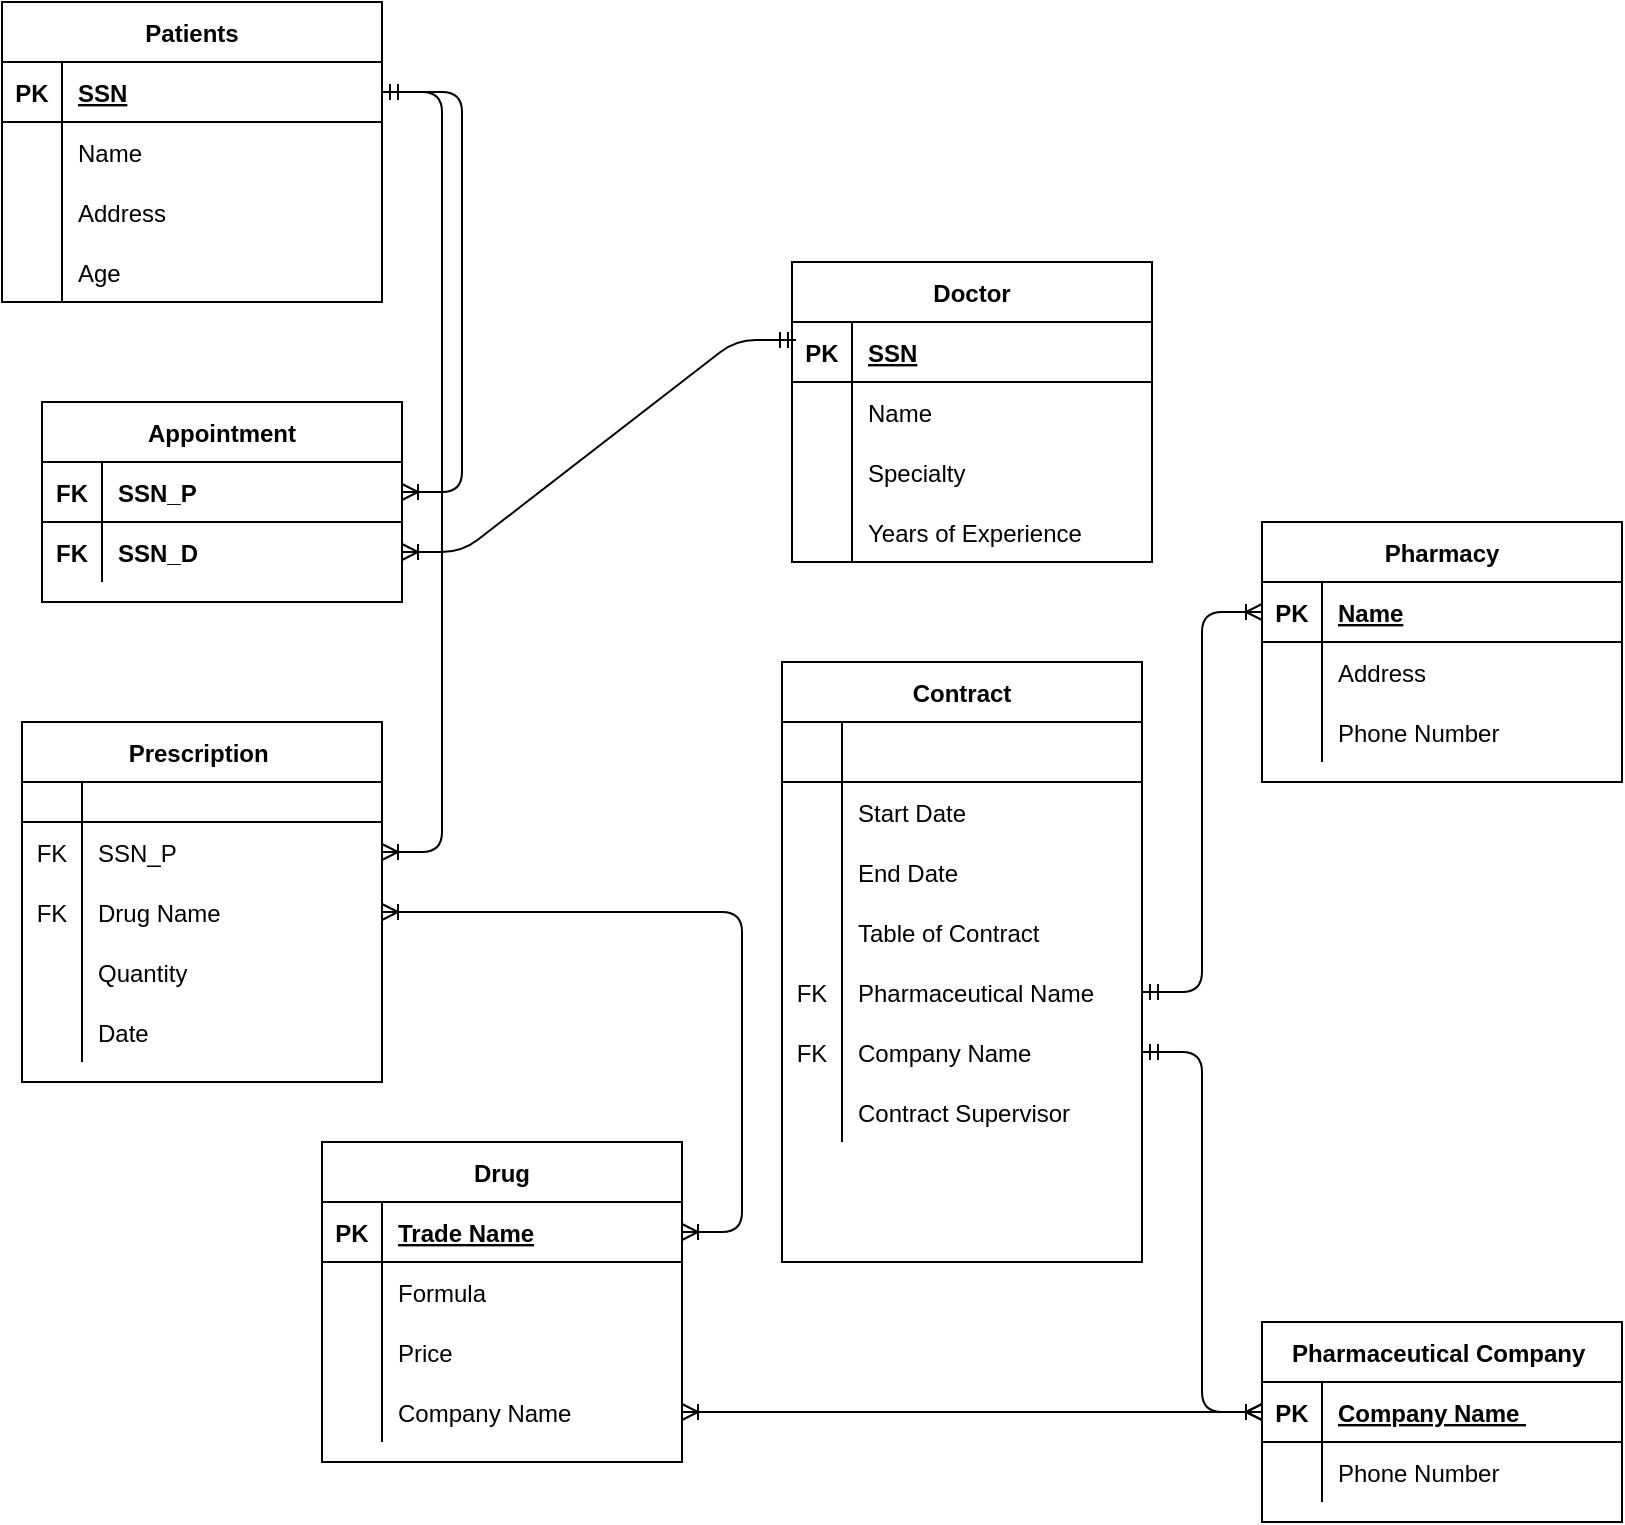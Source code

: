 <mxfile version="14.2.7" type="device"><diagram id="gwTg5J6-Ce082idVBwBq" name="Page-1"><mxGraphModel dx="1240" dy="703" grid="1" gridSize="10" guides="1" tooltips="1" connect="1" arrows="1" fold="1" page="1" pageScale="1" pageWidth="850" pageHeight="1100" math="0" shadow="0"><root><mxCell id="0"/><mxCell id="1" parent="0"/><mxCell id="zjLK5T6dRfCfjN8i1QtY-1" value="Doctor" style="shape=table;startSize=30;container=1;collapsible=1;childLayout=tableLayout;fixedRows=1;rowLines=0;fontStyle=1;align=center;resizeLast=1;" parent="1" vertex="1"><mxGeometry x="425" y="210" width="180" height="150" as="geometry"/></mxCell><mxCell id="zjLK5T6dRfCfjN8i1QtY-2" value="" style="shape=partialRectangle;collapsible=0;dropTarget=0;pointerEvents=0;fillColor=none;top=0;left=0;bottom=1;right=0;points=[[0,0.5],[1,0.5]];portConstraint=eastwest;" parent="zjLK5T6dRfCfjN8i1QtY-1" vertex="1"><mxGeometry y="30" width="180" height="30" as="geometry"/></mxCell><mxCell id="zjLK5T6dRfCfjN8i1QtY-3" value="PK" style="shape=partialRectangle;connectable=0;fillColor=none;top=0;left=0;bottom=0;right=0;fontStyle=1;overflow=hidden;" parent="zjLK5T6dRfCfjN8i1QtY-2" vertex="1"><mxGeometry width="30" height="30" as="geometry"/></mxCell><mxCell id="zjLK5T6dRfCfjN8i1QtY-4" value="SSN" style="shape=partialRectangle;connectable=0;fillColor=none;top=0;left=0;bottom=0;right=0;align=left;spacingLeft=6;fontStyle=5;overflow=hidden;" parent="zjLK5T6dRfCfjN8i1QtY-2" vertex="1"><mxGeometry x="30" width="150" height="30" as="geometry"/></mxCell><mxCell id="zjLK5T6dRfCfjN8i1QtY-5" value="" style="shape=partialRectangle;collapsible=0;dropTarget=0;pointerEvents=0;fillColor=none;top=0;left=0;bottom=0;right=0;points=[[0,0.5],[1,0.5]];portConstraint=eastwest;" parent="zjLK5T6dRfCfjN8i1QtY-1" vertex="1"><mxGeometry y="60" width="180" height="30" as="geometry"/></mxCell><mxCell id="zjLK5T6dRfCfjN8i1QtY-6" value="" style="shape=partialRectangle;connectable=0;fillColor=none;top=0;left=0;bottom=0;right=0;editable=1;overflow=hidden;" parent="zjLK5T6dRfCfjN8i1QtY-5" vertex="1"><mxGeometry width="30" height="30" as="geometry"/></mxCell><mxCell id="zjLK5T6dRfCfjN8i1QtY-7" value="Name" style="shape=partialRectangle;connectable=0;fillColor=none;top=0;left=0;bottom=0;right=0;align=left;spacingLeft=6;overflow=hidden;" parent="zjLK5T6dRfCfjN8i1QtY-5" vertex="1"><mxGeometry x="30" width="150" height="30" as="geometry"/></mxCell><mxCell id="zjLK5T6dRfCfjN8i1QtY-11" value="" style="shape=partialRectangle;collapsible=0;dropTarget=0;pointerEvents=0;fillColor=none;top=0;left=0;bottom=0;right=0;points=[[0,0.5],[1,0.5]];portConstraint=eastwest;" parent="zjLK5T6dRfCfjN8i1QtY-1" vertex="1"><mxGeometry y="90" width="180" height="30" as="geometry"/></mxCell><mxCell id="zjLK5T6dRfCfjN8i1QtY-12" value="" style="shape=partialRectangle;connectable=0;fillColor=none;top=0;left=0;bottom=0;right=0;editable=1;overflow=hidden;" parent="zjLK5T6dRfCfjN8i1QtY-11" vertex="1"><mxGeometry width="30" height="30" as="geometry"/></mxCell><mxCell id="zjLK5T6dRfCfjN8i1QtY-13" value="Specialty " style="shape=partialRectangle;connectable=0;fillColor=none;top=0;left=0;bottom=0;right=0;align=left;spacingLeft=6;overflow=hidden;" parent="zjLK5T6dRfCfjN8i1QtY-11" vertex="1"><mxGeometry x="30" width="150" height="30" as="geometry"/></mxCell><mxCell id="1z6zgESLQEXMhdJZDbvS-20" value="" style="shape=partialRectangle;collapsible=0;dropTarget=0;pointerEvents=0;fillColor=none;top=0;left=0;bottom=0;right=0;points=[[0,0.5],[1,0.5]];portConstraint=eastwest;" vertex="1" parent="zjLK5T6dRfCfjN8i1QtY-1"><mxGeometry y="120" width="180" height="30" as="geometry"/></mxCell><mxCell id="1z6zgESLQEXMhdJZDbvS-21" value="" style="shape=partialRectangle;connectable=0;fillColor=none;top=0;left=0;bottom=0;right=0;editable=1;overflow=hidden;" vertex="1" parent="1z6zgESLQEXMhdJZDbvS-20"><mxGeometry width="30" height="30" as="geometry"/></mxCell><mxCell id="1z6zgESLQEXMhdJZDbvS-22" value="Years of Experience" style="shape=partialRectangle;connectable=0;fillColor=none;top=0;left=0;bottom=0;right=0;align=left;spacingLeft=6;overflow=hidden;" vertex="1" parent="1z6zgESLQEXMhdJZDbvS-20"><mxGeometry x="30" width="150" height="30" as="geometry"/></mxCell><mxCell id="zjLK5T6dRfCfjN8i1QtY-27" value="Patients" style="shape=table;startSize=30;container=1;collapsible=1;childLayout=tableLayout;fixedRows=1;rowLines=0;fontStyle=1;align=center;resizeLast=1;" parent="1" vertex="1"><mxGeometry x="30" y="80" width="190" height="150" as="geometry"/></mxCell><mxCell id="zjLK5T6dRfCfjN8i1QtY-28" value="" style="shape=partialRectangle;collapsible=0;dropTarget=0;pointerEvents=0;fillColor=none;top=0;left=0;bottom=1;right=0;points=[[0,0.5],[1,0.5]];portConstraint=eastwest;" parent="zjLK5T6dRfCfjN8i1QtY-27" vertex="1"><mxGeometry y="30" width="190" height="30" as="geometry"/></mxCell><mxCell id="zjLK5T6dRfCfjN8i1QtY-29" value="PK" style="shape=partialRectangle;connectable=0;fillColor=none;top=0;left=0;bottom=0;right=0;fontStyle=1;overflow=hidden;" parent="zjLK5T6dRfCfjN8i1QtY-28" vertex="1"><mxGeometry width="30" height="30" as="geometry"/></mxCell><mxCell id="zjLK5T6dRfCfjN8i1QtY-30" value="SSN" style="shape=partialRectangle;connectable=0;fillColor=none;top=0;left=0;bottom=0;right=0;align=left;spacingLeft=6;fontStyle=5;overflow=hidden;" parent="zjLK5T6dRfCfjN8i1QtY-28" vertex="1"><mxGeometry x="30" width="160" height="30" as="geometry"/></mxCell><mxCell id="zjLK5T6dRfCfjN8i1QtY-31" value="" style="shape=partialRectangle;collapsible=0;dropTarget=0;pointerEvents=0;fillColor=none;top=0;left=0;bottom=0;right=0;points=[[0,0.5],[1,0.5]];portConstraint=eastwest;" parent="zjLK5T6dRfCfjN8i1QtY-27" vertex="1"><mxGeometry y="60" width="190" height="30" as="geometry"/></mxCell><mxCell id="zjLK5T6dRfCfjN8i1QtY-32" value="" style="shape=partialRectangle;connectable=0;fillColor=none;top=0;left=0;bottom=0;right=0;editable=1;overflow=hidden;" parent="zjLK5T6dRfCfjN8i1QtY-31" vertex="1"><mxGeometry width="30" height="30" as="geometry"/></mxCell><mxCell id="zjLK5T6dRfCfjN8i1QtY-33" value="Name" style="shape=partialRectangle;connectable=0;fillColor=none;top=0;left=0;bottom=0;right=0;align=left;spacingLeft=6;overflow=hidden;" parent="zjLK5T6dRfCfjN8i1QtY-31" vertex="1"><mxGeometry x="30" width="160" height="30" as="geometry"/></mxCell><mxCell id="zjLK5T6dRfCfjN8i1QtY-37" value="" style="shape=partialRectangle;collapsible=0;dropTarget=0;pointerEvents=0;fillColor=none;top=0;left=0;bottom=0;right=0;points=[[0,0.5],[1,0.5]];portConstraint=eastwest;" parent="zjLK5T6dRfCfjN8i1QtY-27" vertex="1"><mxGeometry y="90" width="190" height="30" as="geometry"/></mxCell><mxCell id="zjLK5T6dRfCfjN8i1QtY-38" value="" style="shape=partialRectangle;connectable=0;fillColor=none;top=0;left=0;bottom=0;right=0;editable=1;overflow=hidden;" parent="zjLK5T6dRfCfjN8i1QtY-37" vertex="1"><mxGeometry width="30" height="30" as="geometry"/></mxCell><mxCell id="zjLK5T6dRfCfjN8i1QtY-39" value="Address" style="shape=partialRectangle;connectable=0;fillColor=none;top=0;left=0;bottom=0;right=0;align=left;spacingLeft=6;overflow=hidden;" parent="zjLK5T6dRfCfjN8i1QtY-37" vertex="1"><mxGeometry x="30" width="160" height="30" as="geometry"/></mxCell><mxCell id="1z6zgESLQEXMhdJZDbvS-17" value="" style="shape=partialRectangle;collapsible=0;dropTarget=0;pointerEvents=0;fillColor=none;top=0;left=0;bottom=0;right=0;points=[[0,0.5],[1,0.5]];portConstraint=eastwest;" vertex="1" parent="zjLK5T6dRfCfjN8i1QtY-27"><mxGeometry y="120" width="190" height="30" as="geometry"/></mxCell><mxCell id="1z6zgESLQEXMhdJZDbvS-18" value="" style="shape=partialRectangle;connectable=0;fillColor=none;top=0;left=0;bottom=0;right=0;editable=1;overflow=hidden;" vertex="1" parent="1z6zgESLQEXMhdJZDbvS-17"><mxGeometry width="30" height="30" as="geometry"/></mxCell><mxCell id="1z6zgESLQEXMhdJZDbvS-19" value="Age" style="shape=partialRectangle;connectable=0;fillColor=none;top=0;left=0;bottom=0;right=0;align=left;spacingLeft=6;overflow=hidden;" vertex="1" parent="1z6zgESLQEXMhdJZDbvS-17"><mxGeometry x="30" width="160" height="30" as="geometry"/></mxCell><mxCell id="1z6zgESLQEXMhdJZDbvS-23" value="Pharmaceutical Company " style="shape=table;startSize=30;container=1;collapsible=1;childLayout=tableLayout;fixedRows=1;rowLines=0;fontStyle=1;align=center;resizeLast=1;" vertex="1" parent="1"><mxGeometry x="660" y="740" width="180" height="100" as="geometry"/></mxCell><mxCell id="1z6zgESLQEXMhdJZDbvS-24" value="" style="shape=partialRectangle;collapsible=0;dropTarget=0;pointerEvents=0;fillColor=none;top=0;left=0;bottom=1;right=0;points=[[0,0.5],[1,0.5]];portConstraint=eastwest;" vertex="1" parent="1z6zgESLQEXMhdJZDbvS-23"><mxGeometry y="30" width="180" height="30" as="geometry"/></mxCell><mxCell id="1z6zgESLQEXMhdJZDbvS-25" value="PK" style="shape=partialRectangle;connectable=0;fillColor=none;top=0;left=0;bottom=0;right=0;fontStyle=1;overflow=hidden;" vertex="1" parent="1z6zgESLQEXMhdJZDbvS-24"><mxGeometry width="30" height="30" as="geometry"/></mxCell><mxCell id="1z6zgESLQEXMhdJZDbvS-26" value="Company Name " style="shape=partialRectangle;connectable=0;fillColor=none;top=0;left=0;bottom=0;right=0;align=left;spacingLeft=6;fontStyle=5;overflow=hidden;" vertex="1" parent="1z6zgESLQEXMhdJZDbvS-24"><mxGeometry x="30" width="150" height="30" as="geometry"/></mxCell><mxCell id="1z6zgESLQEXMhdJZDbvS-30" value="" style="shape=partialRectangle;collapsible=0;dropTarget=0;pointerEvents=0;fillColor=none;top=0;left=0;bottom=0;right=0;points=[[0,0.5],[1,0.5]];portConstraint=eastwest;" vertex="1" parent="1z6zgESLQEXMhdJZDbvS-23"><mxGeometry y="60" width="180" height="30" as="geometry"/></mxCell><mxCell id="1z6zgESLQEXMhdJZDbvS-31" value="" style="shape=partialRectangle;connectable=0;fillColor=none;top=0;left=0;bottom=0;right=0;editable=1;overflow=hidden;" vertex="1" parent="1z6zgESLQEXMhdJZDbvS-30"><mxGeometry width="30" height="30" as="geometry"/></mxCell><mxCell id="1z6zgESLQEXMhdJZDbvS-32" value="Phone Number" style="shape=partialRectangle;connectable=0;fillColor=none;top=0;left=0;bottom=0;right=0;align=left;spacingLeft=6;overflow=hidden;" vertex="1" parent="1z6zgESLQEXMhdJZDbvS-30"><mxGeometry x="30" width="150" height="30" as="geometry"/></mxCell><mxCell id="1z6zgESLQEXMhdJZDbvS-36" value="Drug" style="shape=table;startSize=30;container=1;collapsible=1;childLayout=tableLayout;fixedRows=1;rowLines=0;fontStyle=1;align=center;resizeLast=1;" vertex="1" parent="1"><mxGeometry x="190" y="650" width="180" height="160" as="geometry"/></mxCell><mxCell id="1z6zgESLQEXMhdJZDbvS-37" value="" style="shape=partialRectangle;collapsible=0;dropTarget=0;pointerEvents=0;fillColor=none;top=0;left=0;bottom=1;right=0;points=[[0,0.5],[1,0.5]];portConstraint=eastwest;" vertex="1" parent="1z6zgESLQEXMhdJZDbvS-36"><mxGeometry y="30" width="180" height="30" as="geometry"/></mxCell><mxCell id="1z6zgESLQEXMhdJZDbvS-38" value="PK" style="shape=partialRectangle;connectable=0;fillColor=none;top=0;left=0;bottom=0;right=0;fontStyle=1;overflow=hidden;" vertex="1" parent="1z6zgESLQEXMhdJZDbvS-37"><mxGeometry width="30" height="30" as="geometry"/></mxCell><mxCell id="1z6zgESLQEXMhdJZDbvS-39" value="Trade Name" style="shape=partialRectangle;connectable=0;fillColor=none;top=0;left=0;bottom=0;right=0;align=left;spacingLeft=6;fontStyle=5;overflow=hidden;" vertex="1" parent="1z6zgESLQEXMhdJZDbvS-37"><mxGeometry x="30" width="150" height="30" as="geometry"/></mxCell><mxCell id="1z6zgESLQEXMhdJZDbvS-40" value="" style="shape=partialRectangle;collapsible=0;dropTarget=0;pointerEvents=0;fillColor=none;top=0;left=0;bottom=0;right=0;points=[[0,0.5],[1,0.5]];portConstraint=eastwest;" vertex="1" parent="1z6zgESLQEXMhdJZDbvS-36"><mxGeometry y="60" width="180" height="30" as="geometry"/></mxCell><mxCell id="1z6zgESLQEXMhdJZDbvS-41" value="" style="shape=partialRectangle;connectable=0;fillColor=none;top=0;left=0;bottom=0;right=0;editable=1;overflow=hidden;" vertex="1" parent="1z6zgESLQEXMhdJZDbvS-40"><mxGeometry width="30" height="30" as="geometry"/></mxCell><mxCell id="1z6zgESLQEXMhdJZDbvS-42" value="Formula" style="shape=partialRectangle;connectable=0;fillColor=none;top=0;left=0;bottom=0;right=0;align=left;spacingLeft=6;overflow=hidden;" vertex="1" parent="1z6zgESLQEXMhdJZDbvS-40"><mxGeometry x="30" width="150" height="30" as="geometry"/></mxCell><mxCell id="1z6zgESLQEXMhdJZDbvS-43" value="" style="shape=partialRectangle;collapsible=0;dropTarget=0;pointerEvents=0;fillColor=none;top=0;left=0;bottom=0;right=0;points=[[0,0.5],[1,0.5]];portConstraint=eastwest;" vertex="1" parent="1z6zgESLQEXMhdJZDbvS-36"><mxGeometry y="90" width="180" height="30" as="geometry"/></mxCell><mxCell id="1z6zgESLQEXMhdJZDbvS-44" value="" style="shape=partialRectangle;connectable=0;fillColor=none;top=0;left=0;bottom=0;right=0;editable=1;overflow=hidden;" vertex="1" parent="1z6zgESLQEXMhdJZDbvS-43"><mxGeometry width="30" height="30" as="geometry"/></mxCell><mxCell id="1z6zgESLQEXMhdJZDbvS-45" value="Price" style="shape=partialRectangle;connectable=0;fillColor=none;top=0;left=0;bottom=0;right=0;align=left;spacingLeft=6;overflow=hidden;" vertex="1" parent="1z6zgESLQEXMhdJZDbvS-43"><mxGeometry x="30" width="150" height="30" as="geometry"/></mxCell><mxCell id="1z6zgESLQEXMhdJZDbvS-46" value="" style="shape=partialRectangle;collapsible=0;dropTarget=0;pointerEvents=0;fillColor=none;top=0;left=0;bottom=0;right=0;points=[[0,0.5],[1,0.5]];portConstraint=eastwest;" vertex="1" parent="1z6zgESLQEXMhdJZDbvS-36"><mxGeometry y="120" width="180" height="30" as="geometry"/></mxCell><mxCell id="1z6zgESLQEXMhdJZDbvS-47" value="" style="shape=partialRectangle;connectable=0;fillColor=none;top=0;left=0;bottom=0;right=0;editable=1;overflow=hidden;" vertex="1" parent="1z6zgESLQEXMhdJZDbvS-46"><mxGeometry width="30" height="30" as="geometry"/></mxCell><mxCell id="1z6zgESLQEXMhdJZDbvS-48" value="Company Name" style="shape=partialRectangle;connectable=0;fillColor=none;top=0;left=0;bottom=0;right=0;align=left;spacingLeft=6;overflow=hidden;" vertex="1" parent="1z6zgESLQEXMhdJZDbvS-46"><mxGeometry x="30" width="150" height="30" as="geometry"/></mxCell><mxCell id="1z6zgESLQEXMhdJZDbvS-49" value="Pharmacy" style="shape=table;startSize=30;container=1;collapsible=1;childLayout=tableLayout;fixedRows=1;rowLines=0;fontStyle=1;align=center;resizeLast=1;" vertex="1" parent="1"><mxGeometry x="660" y="340" width="180" height="130" as="geometry"/></mxCell><mxCell id="1z6zgESLQEXMhdJZDbvS-50" value="" style="shape=partialRectangle;collapsible=0;dropTarget=0;pointerEvents=0;fillColor=none;top=0;left=0;bottom=1;right=0;points=[[0,0.5],[1,0.5]];portConstraint=eastwest;" vertex="1" parent="1z6zgESLQEXMhdJZDbvS-49"><mxGeometry y="30" width="180" height="30" as="geometry"/></mxCell><mxCell id="1z6zgESLQEXMhdJZDbvS-51" value="PK" style="shape=partialRectangle;connectable=0;fillColor=none;top=0;left=0;bottom=0;right=0;fontStyle=1;overflow=hidden;" vertex="1" parent="1z6zgESLQEXMhdJZDbvS-50"><mxGeometry width="30" height="30" as="geometry"/></mxCell><mxCell id="1z6zgESLQEXMhdJZDbvS-52" value="Name" style="shape=partialRectangle;connectable=0;fillColor=none;top=0;left=0;bottom=0;right=0;align=left;spacingLeft=6;fontStyle=5;overflow=hidden;" vertex="1" parent="1z6zgESLQEXMhdJZDbvS-50"><mxGeometry x="30" width="150" height="30" as="geometry"/></mxCell><mxCell id="1z6zgESLQEXMhdJZDbvS-53" value="" style="shape=partialRectangle;collapsible=0;dropTarget=0;pointerEvents=0;fillColor=none;top=0;left=0;bottom=0;right=0;points=[[0,0.5],[1,0.5]];portConstraint=eastwest;" vertex="1" parent="1z6zgESLQEXMhdJZDbvS-49"><mxGeometry y="60" width="180" height="30" as="geometry"/></mxCell><mxCell id="1z6zgESLQEXMhdJZDbvS-54" value="" style="shape=partialRectangle;connectable=0;fillColor=none;top=0;left=0;bottom=0;right=0;editable=1;overflow=hidden;" vertex="1" parent="1z6zgESLQEXMhdJZDbvS-53"><mxGeometry width="30" height="30" as="geometry"/></mxCell><mxCell id="1z6zgESLQEXMhdJZDbvS-55" value="Address" style="shape=partialRectangle;connectable=0;fillColor=none;top=0;left=0;bottom=0;right=0;align=left;spacingLeft=6;overflow=hidden;" vertex="1" parent="1z6zgESLQEXMhdJZDbvS-53"><mxGeometry x="30" width="150" height="30" as="geometry"/></mxCell><mxCell id="1z6zgESLQEXMhdJZDbvS-56" value="" style="shape=partialRectangle;collapsible=0;dropTarget=0;pointerEvents=0;fillColor=none;top=0;left=0;bottom=0;right=0;points=[[0,0.5],[1,0.5]];portConstraint=eastwest;" vertex="1" parent="1z6zgESLQEXMhdJZDbvS-49"><mxGeometry y="90" width="180" height="30" as="geometry"/></mxCell><mxCell id="1z6zgESLQEXMhdJZDbvS-57" value="" style="shape=partialRectangle;connectable=0;fillColor=none;top=0;left=0;bottom=0;right=0;editable=1;overflow=hidden;" vertex="1" parent="1z6zgESLQEXMhdJZDbvS-56"><mxGeometry width="30" height="30" as="geometry"/></mxCell><mxCell id="1z6zgESLQEXMhdJZDbvS-58" value="Phone Number" style="shape=partialRectangle;connectable=0;fillColor=none;top=0;left=0;bottom=0;right=0;align=left;spacingLeft=6;overflow=hidden;" vertex="1" parent="1z6zgESLQEXMhdJZDbvS-56"><mxGeometry x="30" width="150" height="30" as="geometry"/></mxCell><mxCell id="1z6zgESLQEXMhdJZDbvS-62" value="Appointment" style="shape=table;startSize=30;container=1;collapsible=1;childLayout=tableLayout;fixedRows=1;rowLines=0;fontStyle=1;align=center;resizeLast=1;" vertex="1" parent="1"><mxGeometry x="50" y="280" width="180" height="100" as="geometry"/></mxCell><mxCell id="1z6zgESLQEXMhdJZDbvS-63" value="" style="shape=partialRectangle;collapsible=0;dropTarget=0;pointerEvents=0;fillColor=none;top=0;left=0;bottom=1;right=0;points=[[0,0.5],[1,0.5]];portConstraint=eastwest;" vertex="1" parent="1z6zgESLQEXMhdJZDbvS-62"><mxGeometry y="30" width="180" height="30" as="geometry"/></mxCell><mxCell id="1z6zgESLQEXMhdJZDbvS-64" value="FK" style="shape=partialRectangle;connectable=0;fillColor=none;top=0;left=0;bottom=0;right=0;fontStyle=1;overflow=hidden;" vertex="1" parent="1z6zgESLQEXMhdJZDbvS-63"><mxGeometry width="30" height="30" as="geometry"/></mxCell><mxCell id="1z6zgESLQEXMhdJZDbvS-65" value="SSN_P" style="shape=partialRectangle;connectable=0;fillColor=none;top=0;left=0;bottom=0;right=0;align=left;spacingLeft=6;fontStyle=1;overflow=hidden;" vertex="1" parent="1z6zgESLQEXMhdJZDbvS-63"><mxGeometry x="30" width="150" height="30" as="geometry"/></mxCell><mxCell id="1z6zgESLQEXMhdJZDbvS-66" value="" style="shape=partialRectangle;collapsible=0;dropTarget=0;pointerEvents=0;fillColor=none;top=0;left=0;bottom=0;right=0;points=[[0,0.5],[1,0.5]];portConstraint=eastwest;" vertex="1" parent="1z6zgESLQEXMhdJZDbvS-62"><mxGeometry y="60" width="180" height="30" as="geometry"/></mxCell><mxCell id="1z6zgESLQEXMhdJZDbvS-67" value="FK" style="shape=partialRectangle;connectable=0;fillColor=none;top=0;left=0;bottom=0;right=0;editable=1;overflow=hidden;fontStyle=1" vertex="1" parent="1z6zgESLQEXMhdJZDbvS-66"><mxGeometry width="30" height="30" as="geometry"/></mxCell><mxCell id="1z6zgESLQEXMhdJZDbvS-68" value="SSN_D" style="shape=partialRectangle;connectable=0;fillColor=none;top=0;left=0;bottom=0;right=0;align=left;spacingLeft=6;overflow=hidden;fontStyle=1" vertex="1" parent="1z6zgESLQEXMhdJZDbvS-66"><mxGeometry x="30" width="150" height="30" as="geometry"/></mxCell><mxCell id="1z6zgESLQEXMhdJZDbvS-75" value="" style="edgeStyle=entityRelationEdgeStyle;fontSize=12;html=1;endArrow=ERoneToMany;startArrow=ERmandOne;" edge="1" parent="1" source="zjLK5T6dRfCfjN8i1QtY-28" target="1z6zgESLQEXMhdJZDbvS-63"><mxGeometry width="100" height="100" relative="1" as="geometry"><mxPoint x="370" y="310" as="sourcePoint"/><mxPoint x="150" y="360" as="targetPoint"/></mxGeometry></mxCell><mxCell id="1z6zgESLQEXMhdJZDbvS-76" value="" style="edgeStyle=entityRelationEdgeStyle;fontSize=12;html=1;endArrow=ERoneToMany;startArrow=ERmandOne;exitX=0.011;exitY=0.3;exitDx=0;exitDy=0;exitPerimeter=0;" edge="1" parent="1" source="zjLK5T6dRfCfjN8i1QtY-2" target="1z6zgESLQEXMhdJZDbvS-66"><mxGeometry width="100" height="100" relative="1" as="geometry"><mxPoint x="370" y="310" as="sourcePoint"/><mxPoint x="470" y="210" as="targetPoint"/></mxGeometry></mxCell><mxCell id="1z6zgESLQEXMhdJZDbvS-78" value="Contract" style="shape=table;startSize=30;container=1;collapsible=1;childLayout=tableLayout;fixedRows=1;rowLines=0;fontStyle=1;align=center;resizeLast=1;" vertex="1" parent="1"><mxGeometry x="420" y="410" width="180" height="300" as="geometry"/></mxCell><mxCell id="1z6zgESLQEXMhdJZDbvS-79" value="" style="shape=partialRectangle;collapsible=0;dropTarget=0;pointerEvents=0;fillColor=none;top=0;left=0;bottom=1;right=0;points=[[0,0.5],[1,0.5]];portConstraint=eastwest;" vertex="1" parent="1z6zgESLQEXMhdJZDbvS-78"><mxGeometry y="30" width="180" height="30" as="geometry"/></mxCell><mxCell id="1z6zgESLQEXMhdJZDbvS-80" value="" style="shape=partialRectangle;connectable=0;fillColor=none;top=0;left=0;bottom=0;right=0;fontStyle=1;overflow=hidden;" vertex="1" parent="1z6zgESLQEXMhdJZDbvS-79"><mxGeometry width="30" height="30" as="geometry"/></mxCell><mxCell id="1z6zgESLQEXMhdJZDbvS-81" value="" style="shape=partialRectangle;connectable=0;fillColor=none;top=0;left=0;bottom=0;right=0;align=left;spacingLeft=6;fontStyle=5;overflow=hidden;" vertex="1" parent="1z6zgESLQEXMhdJZDbvS-79"><mxGeometry x="30" width="150" height="30" as="geometry"/></mxCell><mxCell id="1z6zgESLQEXMhdJZDbvS-82" value="" style="shape=partialRectangle;collapsible=0;dropTarget=0;pointerEvents=0;fillColor=none;top=0;left=0;bottom=0;right=0;points=[[0,0.5],[1,0.5]];portConstraint=eastwest;" vertex="1" parent="1z6zgESLQEXMhdJZDbvS-78"><mxGeometry y="60" width="180" height="30" as="geometry"/></mxCell><mxCell id="1z6zgESLQEXMhdJZDbvS-83" value="" style="shape=partialRectangle;connectable=0;fillColor=none;top=0;left=0;bottom=0;right=0;editable=1;overflow=hidden;" vertex="1" parent="1z6zgESLQEXMhdJZDbvS-82"><mxGeometry width="30" height="30" as="geometry"/></mxCell><mxCell id="1z6zgESLQEXMhdJZDbvS-84" value="Start Date" style="shape=partialRectangle;connectable=0;fillColor=none;top=0;left=0;bottom=0;right=0;align=left;spacingLeft=6;overflow=hidden;" vertex="1" parent="1z6zgESLQEXMhdJZDbvS-82"><mxGeometry x="30" width="150" height="30" as="geometry"/></mxCell><mxCell id="1z6zgESLQEXMhdJZDbvS-85" value="" style="shape=partialRectangle;collapsible=0;dropTarget=0;pointerEvents=0;fillColor=none;top=0;left=0;bottom=0;right=0;points=[[0,0.5],[1,0.5]];portConstraint=eastwest;" vertex="1" parent="1z6zgESLQEXMhdJZDbvS-78"><mxGeometry y="90" width="180" height="30" as="geometry"/></mxCell><mxCell id="1z6zgESLQEXMhdJZDbvS-86" value="" style="shape=partialRectangle;connectable=0;fillColor=none;top=0;left=0;bottom=0;right=0;editable=1;overflow=hidden;" vertex="1" parent="1z6zgESLQEXMhdJZDbvS-85"><mxGeometry width="30" height="30" as="geometry"/></mxCell><mxCell id="1z6zgESLQEXMhdJZDbvS-87" value="End Date" style="shape=partialRectangle;connectable=0;fillColor=none;top=0;left=0;bottom=0;right=0;align=left;spacingLeft=6;overflow=hidden;" vertex="1" parent="1z6zgESLQEXMhdJZDbvS-85"><mxGeometry x="30" width="150" height="30" as="geometry"/></mxCell><mxCell id="1z6zgESLQEXMhdJZDbvS-88" value="" style="shape=partialRectangle;collapsible=0;dropTarget=0;pointerEvents=0;fillColor=none;top=0;left=0;bottom=0;right=0;points=[[0,0.5],[1,0.5]];portConstraint=eastwest;" vertex="1" parent="1z6zgESLQEXMhdJZDbvS-78"><mxGeometry y="120" width="180" height="30" as="geometry"/></mxCell><mxCell id="1z6zgESLQEXMhdJZDbvS-89" value="" style="shape=partialRectangle;connectable=0;fillColor=none;top=0;left=0;bottom=0;right=0;editable=1;overflow=hidden;" vertex="1" parent="1z6zgESLQEXMhdJZDbvS-88"><mxGeometry width="30" height="30" as="geometry"/></mxCell><mxCell id="1z6zgESLQEXMhdJZDbvS-90" value="Table of Contract" style="shape=partialRectangle;connectable=0;fillColor=none;top=0;left=0;bottom=0;right=0;align=left;spacingLeft=6;overflow=hidden;" vertex="1" parent="1z6zgESLQEXMhdJZDbvS-88"><mxGeometry x="30" width="150" height="30" as="geometry"/></mxCell><mxCell id="1z6zgESLQEXMhdJZDbvS-118" value="" style="shape=partialRectangle;collapsible=0;dropTarget=0;pointerEvents=0;fillColor=none;top=0;left=0;bottom=0;right=0;points=[[0,0.5],[1,0.5]];portConstraint=eastwest;" vertex="1" parent="1z6zgESLQEXMhdJZDbvS-78"><mxGeometry y="150" width="180" height="30" as="geometry"/></mxCell><mxCell id="1z6zgESLQEXMhdJZDbvS-119" value="FK" style="shape=partialRectangle;connectable=0;fillColor=none;top=0;left=0;bottom=0;right=0;editable=1;overflow=hidden;" vertex="1" parent="1z6zgESLQEXMhdJZDbvS-118"><mxGeometry width="30" height="30" as="geometry"/></mxCell><mxCell id="1z6zgESLQEXMhdJZDbvS-120" value="Pharmaceutical Name" style="shape=partialRectangle;connectable=0;fillColor=none;top=0;left=0;bottom=0;right=0;align=left;spacingLeft=6;overflow=hidden;" vertex="1" parent="1z6zgESLQEXMhdJZDbvS-118"><mxGeometry x="30" width="150" height="30" as="geometry"/></mxCell><mxCell id="1z6zgESLQEXMhdJZDbvS-115" value="" style="shape=partialRectangle;collapsible=0;dropTarget=0;pointerEvents=0;fillColor=none;top=0;left=0;bottom=0;right=0;points=[[0,0.5],[1,0.5]];portConstraint=eastwest;" vertex="1" parent="1z6zgESLQEXMhdJZDbvS-78"><mxGeometry y="180" width="180" height="30" as="geometry"/></mxCell><mxCell id="1z6zgESLQEXMhdJZDbvS-116" value="FK" style="shape=partialRectangle;connectable=0;fillColor=none;top=0;left=0;bottom=0;right=0;editable=1;overflow=hidden;" vertex="1" parent="1z6zgESLQEXMhdJZDbvS-115"><mxGeometry width="30" height="30" as="geometry"/></mxCell><mxCell id="1z6zgESLQEXMhdJZDbvS-117" value="Company Name" style="shape=partialRectangle;connectable=0;fillColor=none;top=0;left=0;bottom=0;right=0;align=left;spacingLeft=6;overflow=hidden;" vertex="1" parent="1z6zgESLQEXMhdJZDbvS-115"><mxGeometry x="30" width="150" height="30" as="geometry"/></mxCell><mxCell id="1z6zgESLQEXMhdJZDbvS-91" value="" style="shape=partialRectangle;collapsible=0;dropTarget=0;pointerEvents=0;fillColor=none;top=0;left=0;bottom=0;right=0;points=[[0,0.5],[1,0.5]];portConstraint=eastwest;" vertex="1" parent="1z6zgESLQEXMhdJZDbvS-78"><mxGeometry y="210" width="180" height="30" as="geometry"/></mxCell><mxCell id="1z6zgESLQEXMhdJZDbvS-92" value="" style="shape=partialRectangle;connectable=0;fillColor=none;top=0;left=0;bottom=0;right=0;editable=1;overflow=hidden;" vertex="1" parent="1z6zgESLQEXMhdJZDbvS-91"><mxGeometry width="30" height="30" as="geometry"/></mxCell><mxCell id="1z6zgESLQEXMhdJZDbvS-93" value="Contract Supervisor " style="shape=partialRectangle;connectable=0;fillColor=none;top=0;left=0;bottom=0;right=0;align=left;spacingLeft=6;overflow=hidden;" vertex="1" parent="1z6zgESLQEXMhdJZDbvS-91"><mxGeometry x="30" width="150" height="30" as="geometry"/></mxCell><mxCell id="1z6zgESLQEXMhdJZDbvS-124" value="" style="edgeStyle=entityRelationEdgeStyle;fontSize=12;html=1;endArrow=ERoneToMany;startArrow=ERmandOne;entryX=0;entryY=0.5;entryDx=0;entryDy=0;" edge="1" parent="1" source="1z6zgESLQEXMhdJZDbvS-115" target="1z6zgESLQEXMhdJZDbvS-24"><mxGeometry width="100" height="100" relative="1" as="geometry"><mxPoint x="370" y="530" as="sourcePoint"/><mxPoint x="470" y="430" as="targetPoint"/></mxGeometry></mxCell><mxCell id="1z6zgESLQEXMhdJZDbvS-125" value="" style="edgeStyle=entityRelationEdgeStyle;fontSize=12;html=1;endArrow=ERoneToMany;startArrow=ERmandOne;entryX=0;entryY=0.5;entryDx=0;entryDy=0;" edge="1" parent="1" source="1z6zgESLQEXMhdJZDbvS-118" target="1z6zgESLQEXMhdJZDbvS-50"><mxGeometry width="100" height="100" relative="1" as="geometry"><mxPoint x="370" y="530" as="sourcePoint"/><mxPoint x="470" y="430" as="targetPoint"/></mxGeometry></mxCell><mxCell id="1z6zgESLQEXMhdJZDbvS-126" value="" style="edgeStyle=entityRelationEdgeStyle;fontSize=12;html=1;endArrow=ERoneToMany;startArrow=ERoneToMany;" edge="1" parent="1" source="1z6zgESLQEXMhdJZDbvS-46" target="1z6zgESLQEXMhdJZDbvS-24"><mxGeometry width="100" height="100" relative="1" as="geometry"><mxPoint x="370" y="530" as="sourcePoint"/><mxPoint x="470" y="430" as="targetPoint"/></mxGeometry></mxCell><mxCell id="1z6zgESLQEXMhdJZDbvS-127" value="Prescription " style="shape=table;startSize=30;container=1;collapsible=1;childLayout=tableLayout;fixedRows=1;rowLines=0;fontStyle=1;align=center;resizeLast=1;" vertex="1" parent="1"><mxGeometry x="40" y="440" width="180" height="180" as="geometry"/></mxCell><mxCell id="1z6zgESLQEXMhdJZDbvS-128" value="" style="shape=partialRectangle;collapsible=0;dropTarget=0;pointerEvents=0;fillColor=none;top=0;left=0;bottom=1;right=0;points=[[0,0.5],[1,0.5]];portConstraint=eastwest;" vertex="1" parent="1z6zgESLQEXMhdJZDbvS-127"><mxGeometry y="30" width="180" height="20" as="geometry"/></mxCell><mxCell id="1z6zgESLQEXMhdJZDbvS-129" value="" style="shape=partialRectangle;connectable=0;fillColor=none;top=0;left=0;bottom=0;right=0;fontStyle=1;overflow=hidden;" vertex="1" parent="1z6zgESLQEXMhdJZDbvS-128"><mxGeometry width="30" height="20" as="geometry"/></mxCell><mxCell id="1z6zgESLQEXMhdJZDbvS-130" value="" style="shape=partialRectangle;connectable=0;fillColor=none;top=0;left=0;bottom=0;right=0;align=left;spacingLeft=6;fontStyle=5;overflow=hidden;" vertex="1" parent="1z6zgESLQEXMhdJZDbvS-128"><mxGeometry x="30" width="150" height="20" as="geometry"/></mxCell><mxCell id="1z6zgESLQEXMhdJZDbvS-134" value="" style="shape=partialRectangle;collapsible=0;dropTarget=0;pointerEvents=0;fillColor=none;top=0;left=0;bottom=0;right=0;points=[[0,0.5],[1,0.5]];portConstraint=eastwest;" vertex="1" parent="1z6zgESLQEXMhdJZDbvS-127"><mxGeometry y="50" width="180" height="30" as="geometry"/></mxCell><mxCell id="1z6zgESLQEXMhdJZDbvS-135" value="FK" style="shape=partialRectangle;connectable=0;fillColor=none;top=0;left=0;bottom=0;right=0;editable=1;overflow=hidden;" vertex="1" parent="1z6zgESLQEXMhdJZDbvS-134"><mxGeometry width="30" height="30" as="geometry"/></mxCell><mxCell id="1z6zgESLQEXMhdJZDbvS-136" value="SSN_P" style="shape=partialRectangle;connectable=0;fillColor=none;top=0;left=0;bottom=0;right=0;align=left;spacingLeft=6;overflow=hidden;" vertex="1" parent="1z6zgESLQEXMhdJZDbvS-134"><mxGeometry x="30" width="150" height="30" as="geometry"/></mxCell><mxCell id="1z6zgESLQEXMhdJZDbvS-137" value="" style="shape=partialRectangle;collapsible=0;dropTarget=0;pointerEvents=0;fillColor=none;top=0;left=0;bottom=0;right=0;points=[[0,0.5],[1,0.5]];portConstraint=eastwest;" vertex="1" parent="1z6zgESLQEXMhdJZDbvS-127"><mxGeometry y="80" width="180" height="30" as="geometry"/></mxCell><mxCell id="1z6zgESLQEXMhdJZDbvS-138" value="FK" style="shape=partialRectangle;connectable=0;fillColor=none;top=0;left=0;bottom=0;right=0;editable=1;overflow=hidden;" vertex="1" parent="1z6zgESLQEXMhdJZDbvS-137"><mxGeometry width="30" height="30" as="geometry"/></mxCell><mxCell id="1z6zgESLQEXMhdJZDbvS-139" value="Drug Name" style="shape=partialRectangle;connectable=0;fillColor=none;top=0;left=0;bottom=0;right=0;align=left;spacingLeft=6;overflow=hidden;" vertex="1" parent="1z6zgESLQEXMhdJZDbvS-137"><mxGeometry x="30" width="150" height="30" as="geometry"/></mxCell><mxCell id="1z6zgESLQEXMhdJZDbvS-142" value="" style="shape=partialRectangle;collapsible=0;dropTarget=0;pointerEvents=0;fillColor=none;top=0;left=0;bottom=0;right=0;points=[[0,0.5],[1,0.5]];portConstraint=eastwest;" vertex="1" parent="1z6zgESLQEXMhdJZDbvS-127"><mxGeometry y="110" width="180" height="30" as="geometry"/></mxCell><mxCell id="1z6zgESLQEXMhdJZDbvS-143" value="" style="shape=partialRectangle;connectable=0;fillColor=none;top=0;left=0;bottom=0;right=0;editable=1;overflow=hidden;" vertex="1" parent="1z6zgESLQEXMhdJZDbvS-142"><mxGeometry width="30" height="30" as="geometry"/></mxCell><mxCell id="1z6zgESLQEXMhdJZDbvS-144" value="Quantity" style="shape=partialRectangle;connectable=0;fillColor=none;top=0;left=0;bottom=0;right=0;align=left;spacingLeft=6;overflow=hidden;" vertex="1" parent="1z6zgESLQEXMhdJZDbvS-142"><mxGeometry x="30" width="150" height="30" as="geometry"/></mxCell><mxCell id="1z6zgESLQEXMhdJZDbvS-145" value="" style="shape=partialRectangle;collapsible=0;dropTarget=0;pointerEvents=0;fillColor=none;top=0;left=0;bottom=0;right=0;points=[[0,0.5],[1,0.5]];portConstraint=eastwest;" vertex="1" parent="1z6zgESLQEXMhdJZDbvS-127"><mxGeometry y="140" width="180" height="30" as="geometry"/></mxCell><mxCell id="1z6zgESLQEXMhdJZDbvS-146" value="" style="shape=partialRectangle;connectable=0;fillColor=none;top=0;left=0;bottom=0;right=0;editable=1;overflow=hidden;" vertex="1" parent="1z6zgESLQEXMhdJZDbvS-145"><mxGeometry width="30" height="30" as="geometry"/></mxCell><mxCell id="1z6zgESLQEXMhdJZDbvS-147" value="Date" style="shape=partialRectangle;connectable=0;fillColor=none;top=0;left=0;bottom=0;right=0;align=left;spacingLeft=6;overflow=hidden;" vertex="1" parent="1z6zgESLQEXMhdJZDbvS-145"><mxGeometry x="30" width="150" height="30" as="geometry"/></mxCell><mxCell id="1z6zgESLQEXMhdJZDbvS-148" value="" style="edgeStyle=entityRelationEdgeStyle;fontSize=12;html=1;endArrow=ERoneToMany;startArrow=ERmandOne;" edge="1" parent="1" source="zjLK5T6dRfCfjN8i1QtY-28" target="1z6zgESLQEXMhdJZDbvS-134"><mxGeometry width="100" height="100" relative="1" as="geometry"><mxPoint x="370" y="470" as="sourcePoint"/><mxPoint x="340" y="480" as="targetPoint"/></mxGeometry></mxCell><mxCell id="1z6zgESLQEXMhdJZDbvS-150" value="" style="edgeStyle=entityRelationEdgeStyle;fontSize=12;html=1;endArrow=ERoneToMany;startArrow=ERoneToMany;" edge="1" parent="1" source="1z6zgESLQEXMhdJZDbvS-137" target="1z6zgESLQEXMhdJZDbvS-37"><mxGeometry width="100" height="100" relative="1" as="geometry"><mxPoint x="370" y="470" as="sourcePoint"/><mxPoint x="470" y="370" as="targetPoint"/></mxGeometry></mxCell></root></mxGraphModel></diagram></mxfile>